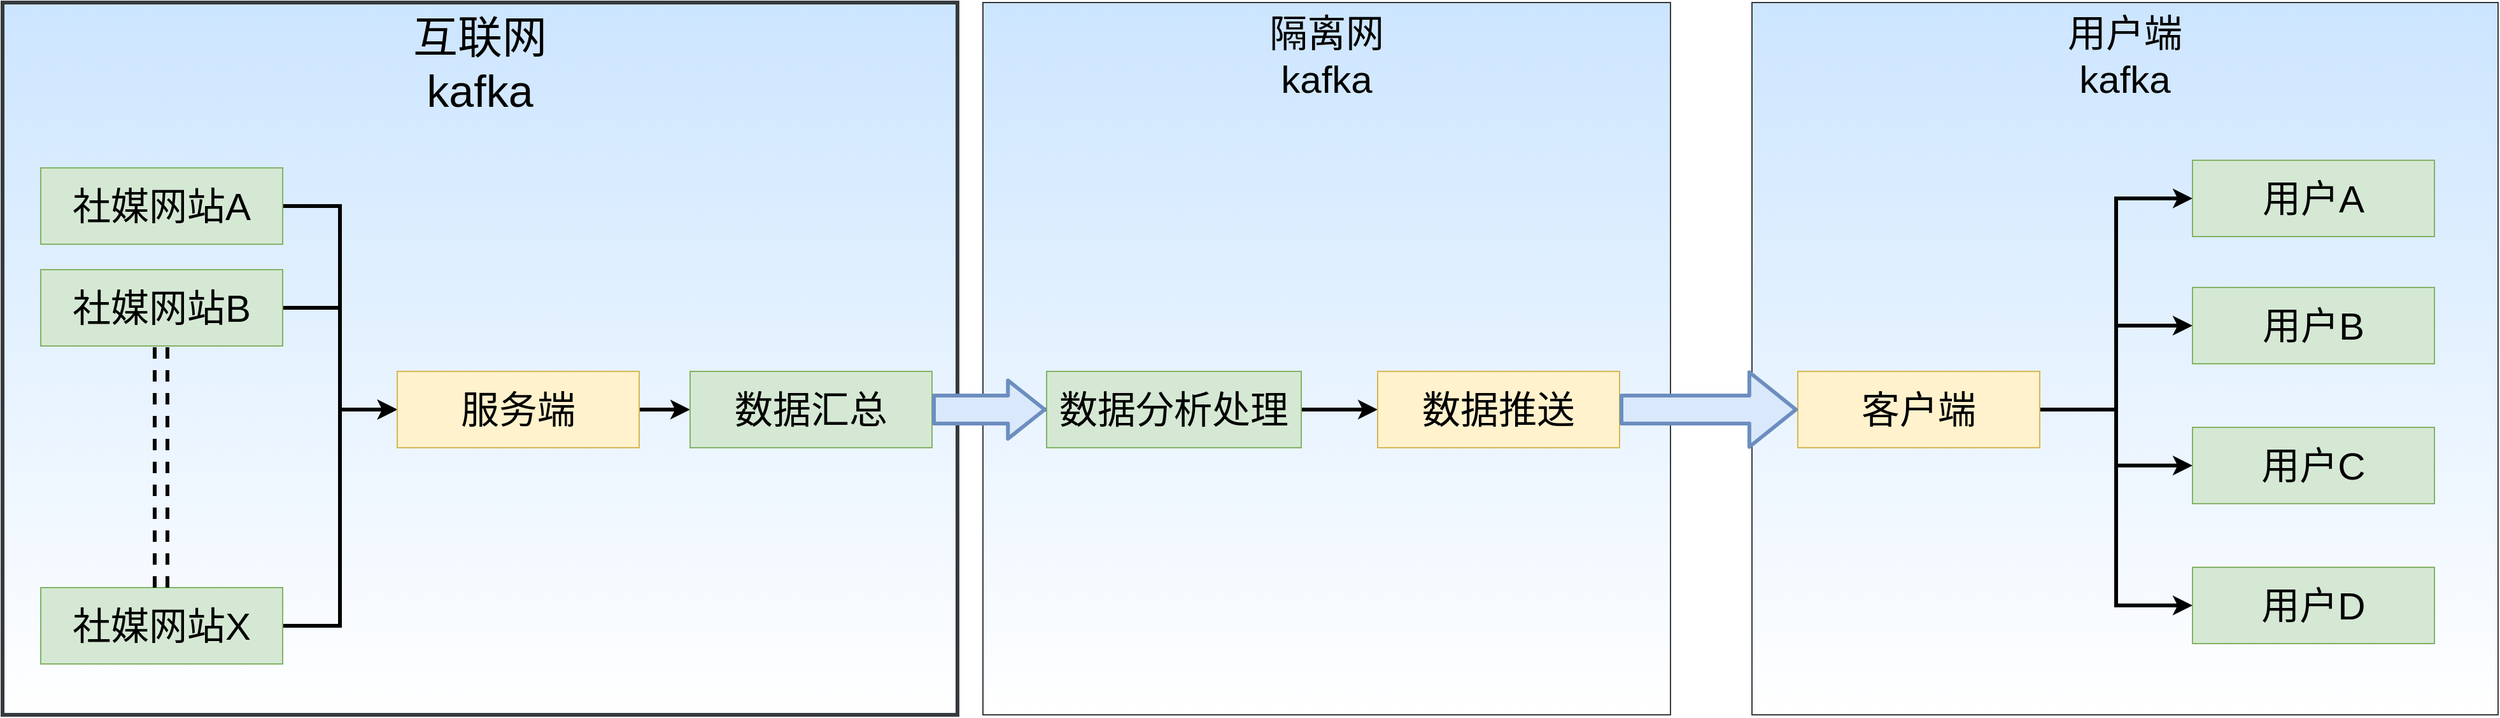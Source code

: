 <mxfile version="15.2.7" type="github">
  <diagram id="Qi181ilSzmn1dk1Nb8NO" name="第 1 页">
    <mxGraphModel dx="2777" dy="995" grid="1" gridSize="10" guides="1" tooltips="1" connect="1" arrows="1" fold="1" page="1" pageScale="1" pageWidth="1169" pageHeight="827" math="0" shadow="0">
      <root>
        <mxCell id="0" />
        <mxCell id="1" parent="0" />
        <mxCell id="bowVtqyJAtLdABrKM6QR-1" value="&lt;font style=&quot;font-size: 35px&quot;&gt;互联网&lt;br&gt;kafka&lt;/font&gt;" style="rounded=0;whiteSpace=wrap;html=1;fillColor=#cce5ff;strokeColor=#36393d;gradientColor=#ffffff;verticalAlign=top;strokeWidth=3;" vertex="1" parent="1">
          <mxGeometry y="100" width="750" height="560" as="geometry" />
        </mxCell>
        <mxCell id="bowVtqyJAtLdABrKM6QR-2" value="&lt;font style=&quot;font-size: 30px&quot;&gt;隔离网&lt;br&gt;kafka&lt;/font&gt;" style="rounded=0;whiteSpace=wrap;html=1;fillColor=#cce5ff;strokeColor=#36393d;gradientColor=#ffffff;verticalAlign=top;" vertex="1" parent="1">
          <mxGeometry x="770" y="100" width="540" height="560" as="geometry" />
        </mxCell>
        <mxCell id="bowVtqyJAtLdABrKM6QR-3" value="&lt;font style=&quot;font-size: 30px&quot;&gt;用户端&lt;br&gt;kafka&lt;/font&gt;" style="rounded=0;whiteSpace=wrap;html=1;fillColor=#cce5ff;strokeColor=#36393d;gradientColor=#ffffff;verticalAlign=top;" vertex="1" parent="1">
          <mxGeometry x="1374" y="100" width="586" height="560" as="geometry" />
        </mxCell>
        <mxCell id="bowVtqyJAtLdABrKM6QR-12" style="edgeStyle=orthogonalEdgeStyle;rounded=0;orthogonalLoop=1;jettySize=auto;html=1;exitX=1;exitY=0.5;exitDx=0;exitDy=0;entryX=0;entryY=0.5;entryDx=0;entryDy=0;strokeWidth=3;" edge="1" parent="1" source="bowVtqyJAtLdABrKM6QR-4" target="bowVtqyJAtLdABrKM6QR-11">
          <mxGeometry relative="1" as="geometry" />
        </mxCell>
        <mxCell id="bowVtqyJAtLdABrKM6QR-4" value="&lt;font style=&quot;font-size: 30px&quot;&gt;社媒网站A&lt;/font&gt;" style="rounded=0;whiteSpace=wrap;html=1;verticalAlign=middle;fillColor=#d5e8d4;strokeColor=#82b366;" vertex="1" parent="1">
          <mxGeometry x="30" y="230" width="190" height="60" as="geometry" />
        </mxCell>
        <mxCell id="bowVtqyJAtLdABrKM6QR-15" style="edgeStyle=orthogonalEdgeStyle;rounded=0;orthogonalLoop=1;jettySize=auto;html=1;exitX=1;exitY=0.5;exitDx=0;exitDy=0;entryX=0;entryY=0.5;entryDx=0;entryDy=0;strokeWidth=3;" edge="1" parent="1" source="bowVtqyJAtLdABrKM6QR-5" target="bowVtqyJAtLdABrKM6QR-11">
          <mxGeometry relative="1" as="geometry" />
        </mxCell>
        <mxCell id="bowVtqyJAtLdABrKM6QR-5" value="&lt;font style=&quot;font-size: 30px&quot;&gt;社媒网站B&lt;/font&gt;" style="rounded=0;whiteSpace=wrap;html=1;verticalAlign=middle;fillColor=#d5e8d4;strokeColor=#82b366;" vertex="1" parent="1">
          <mxGeometry x="30" y="310" width="190" height="60" as="geometry" />
        </mxCell>
        <mxCell id="bowVtqyJAtLdABrKM6QR-16" style="edgeStyle=orthogonalEdgeStyle;rounded=0;orthogonalLoop=1;jettySize=auto;html=1;exitX=1;exitY=0.5;exitDx=0;exitDy=0;entryX=0;entryY=0.5;entryDx=0;entryDy=0;strokeWidth=3;" edge="1" parent="1" source="bowVtqyJAtLdABrKM6QR-6" target="bowVtqyJAtLdABrKM6QR-11">
          <mxGeometry relative="1" as="geometry" />
        </mxCell>
        <mxCell id="bowVtqyJAtLdABrKM6QR-6" value="&lt;font style=&quot;font-size: 30px&quot;&gt;社媒网站X&lt;/font&gt;" style="rounded=0;whiteSpace=wrap;html=1;verticalAlign=middle;fillColor=#d5e8d4;strokeColor=#82b366;" vertex="1" parent="1">
          <mxGeometry x="30" y="560" width="190" height="60" as="geometry" />
        </mxCell>
        <mxCell id="bowVtqyJAtLdABrKM6QR-8" value="" style="endArrow=none;dashed=1;html=1;entryX=0.25;entryY=1;entryDx=0;entryDy=0;exitX=0.25;exitY=0;exitDx=0;exitDy=0;strokeWidth=3;" edge="1" parent="1">
          <mxGeometry width="50" height="50" relative="1" as="geometry">
            <mxPoint x="129.5" y="560" as="sourcePoint" />
            <mxPoint x="129.5" y="370" as="targetPoint" />
          </mxGeometry>
        </mxCell>
        <mxCell id="bowVtqyJAtLdABrKM6QR-9" value="" style="endArrow=none;dashed=1;html=1;entryX=0.25;entryY=1;entryDx=0;entryDy=0;exitX=0.25;exitY=0;exitDx=0;exitDy=0;strokeWidth=3;" edge="1" parent="1">
          <mxGeometry width="50" height="50" relative="1" as="geometry">
            <mxPoint x="119.5" y="560" as="sourcePoint" />
            <mxPoint x="119.5" y="370" as="targetPoint" />
          </mxGeometry>
        </mxCell>
        <mxCell id="bowVtqyJAtLdABrKM6QR-21" style="edgeStyle=orthogonalEdgeStyle;rounded=0;orthogonalLoop=1;jettySize=auto;html=1;exitX=1;exitY=0.5;exitDx=0;exitDy=0;entryX=0;entryY=0.5;entryDx=0;entryDy=0;strokeWidth=3;" edge="1" parent="1" source="bowVtqyJAtLdABrKM6QR-11" target="bowVtqyJAtLdABrKM6QR-17">
          <mxGeometry relative="1" as="geometry" />
        </mxCell>
        <mxCell id="bowVtqyJAtLdABrKM6QR-11" value="&lt;font style=&quot;font-size: 30px&quot;&gt;服务端&lt;/font&gt;" style="rounded=0;whiteSpace=wrap;html=1;verticalAlign=middle;fillColor=#fff2cc;strokeColor=#d6b656;" vertex="1" parent="1">
          <mxGeometry x="310" y="390" width="190" height="60" as="geometry" />
        </mxCell>
        <mxCell id="bowVtqyJAtLdABrKM6QR-17" value="&lt;font style=&quot;font-size: 30px&quot;&gt;数据汇总&lt;/font&gt;" style="rounded=0;whiteSpace=wrap;html=1;verticalAlign=middle;fillColor=#d5e8d4;strokeColor=#82b366;" vertex="1" parent="1">
          <mxGeometry x="540" y="390" width="190" height="60" as="geometry" />
        </mxCell>
        <mxCell id="bowVtqyJAtLdABrKM6QR-24" value="" style="edgeStyle=orthogonalEdgeStyle;rounded=0;orthogonalLoop=1;jettySize=auto;html=1;strokeWidth=3;" edge="1" parent="1" source="bowVtqyJAtLdABrKM6QR-22" target="bowVtqyJAtLdABrKM6QR-17">
          <mxGeometry relative="1" as="geometry" />
        </mxCell>
        <mxCell id="bowVtqyJAtLdABrKM6QR-26" style="edgeStyle=orthogonalEdgeStyle;rounded=0;orthogonalLoop=1;jettySize=auto;html=1;exitX=1;exitY=0.5;exitDx=0;exitDy=0;entryX=0;entryY=0.5;entryDx=0;entryDy=0;strokeWidth=3;" edge="1" parent="1" source="bowVtqyJAtLdABrKM6QR-22" target="bowVtqyJAtLdABrKM6QR-25">
          <mxGeometry relative="1" as="geometry" />
        </mxCell>
        <mxCell id="bowVtqyJAtLdABrKM6QR-22" value="&lt;font style=&quot;font-size: 30px&quot;&gt;数据分析处理&lt;/font&gt;" style="rounded=0;whiteSpace=wrap;html=1;verticalAlign=middle;fillColor=#d5e8d4;strokeColor=#82b366;" vertex="1" parent="1">
          <mxGeometry x="820" y="390" width="200" height="60" as="geometry" />
        </mxCell>
        <mxCell id="bowVtqyJAtLdABrKM6QR-23" value="" style="shape=flexArrow;endArrow=classic;html=1;strokeWidth=3;width=20;endSize=8.62;entryX=0;entryY=0.5;entryDx=0;entryDy=0;exitX=1;exitY=0.5;exitDx=0;exitDy=0;endWidth=20.833;fillColor=#dae8fc;strokeColor=#6c8ebf;" edge="1" parent="1" source="bowVtqyJAtLdABrKM6QR-17" target="bowVtqyJAtLdABrKM6QR-22">
          <mxGeometry width="50" height="50" relative="1" as="geometry">
            <mxPoint x="790" y="370" as="sourcePoint" />
            <mxPoint x="820" y="330" as="targetPoint" />
          </mxGeometry>
        </mxCell>
        <mxCell id="bowVtqyJAtLdABrKM6QR-25" value="&lt;font style=&quot;font-size: 30px&quot;&gt;数据推送&lt;/font&gt;" style="rounded=0;whiteSpace=wrap;html=1;verticalAlign=middle;fillColor=#fff2cc;strokeColor=#d6b656;" vertex="1" parent="1">
          <mxGeometry x="1080" y="390" width="190" height="60" as="geometry" />
        </mxCell>
        <mxCell id="bowVtqyJAtLdABrKM6QR-32" style="edgeStyle=orthogonalEdgeStyle;rounded=0;orthogonalLoop=1;jettySize=auto;html=1;exitX=1;exitY=0.5;exitDx=0;exitDy=0;entryX=0;entryY=0.5;entryDx=0;entryDy=0;strokeWidth=3;" edge="1" parent="1" source="bowVtqyJAtLdABrKM6QR-27" target="bowVtqyJAtLdABrKM6QR-28">
          <mxGeometry relative="1" as="geometry" />
        </mxCell>
        <mxCell id="bowVtqyJAtLdABrKM6QR-33" style="edgeStyle=orthogonalEdgeStyle;rounded=0;orthogonalLoop=1;jettySize=auto;html=1;exitX=1;exitY=0.5;exitDx=0;exitDy=0;entryX=0;entryY=0.5;entryDx=0;entryDy=0;strokeWidth=3;" edge="1" parent="1" source="bowVtqyJAtLdABrKM6QR-27" target="bowVtqyJAtLdABrKM6QR-29">
          <mxGeometry relative="1" as="geometry" />
        </mxCell>
        <mxCell id="bowVtqyJAtLdABrKM6QR-34" style="edgeStyle=orthogonalEdgeStyle;rounded=0;orthogonalLoop=1;jettySize=auto;html=1;exitX=1;exitY=0.5;exitDx=0;exitDy=0;entryX=0;entryY=0.5;entryDx=0;entryDy=0;strokeWidth=3;" edge="1" parent="1" source="bowVtqyJAtLdABrKM6QR-27" target="bowVtqyJAtLdABrKM6QR-30">
          <mxGeometry relative="1" as="geometry" />
        </mxCell>
        <mxCell id="bowVtqyJAtLdABrKM6QR-35" style="edgeStyle=orthogonalEdgeStyle;rounded=0;orthogonalLoop=1;jettySize=auto;html=1;exitX=1;exitY=0.5;exitDx=0;exitDy=0;entryX=0;entryY=0.5;entryDx=0;entryDy=0;strokeWidth=3;" edge="1" parent="1" source="bowVtqyJAtLdABrKM6QR-27" target="bowVtqyJAtLdABrKM6QR-31">
          <mxGeometry relative="1" as="geometry" />
        </mxCell>
        <mxCell id="bowVtqyJAtLdABrKM6QR-27" value="&lt;span style=&quot;font-size: 30px&quot;&gt;客户端&lt;/span&gt;" style="rounded=0;whiteSpace=wrap;html=1;verticalAlign=middle;fillColor=#fff2cc;strokeColor=#d6b656;" vertex="1" parent="1">
          <mxGeometry x="1410" y="390" width="190" height="60" as="geometry" />
        </mxCell>
        <mxCell id="bowVtqyJAtLdABrKM6QR-28" value="&lt;font style=&quot;font-size: 30px&quot;&gt;用户A&lt;/font&gt;" style="rounded=0;whiteSpace=wrap;html=1;verticalAlign=middle;fillColor=#d5e8d4;strokeColor=#82b366;" vertex="1" parent="1">
          <mxGeometry x="1720" y="224" width="190" height="60" as="geometry" />
        </mxCell>
        <mxCell id="bowVtqyJAtLdABrKM6QR-29" value="&lt;font style=&quot;font-size: 30px&quot;&gt;用户B&lt;/font&gt;" style="rounded=0;whiteSpace=wrap;html=1;verticalAlign=middle;fillColor=#d5e8d4;strokeColor=#82b366;" vertex="1" parent="1">
          <mxGeometry x="1720" y="324" width="190" height="60" as="geometry" />
        </mxCell>
        <mxCell id="bowVtqyJAtLdABrKM6QR-30" value="&lt;font style=&quot;font-size: 30px&quot;&gt;用户C&lt;/font&gt;" style="rounded=0;whiteSpace=wrap;html=1;verticalAlign=middle;fillColor=#d5e8d4;strokeColor=#82b366;" vertex="1" parent="1">
          <mxGeometry x="1720" y="434" width="190" height="60" as="geometry" />
        </mxCell>
        <mxCell id="bowVtqyJAtLdABrKM6QR-31" value="&lt;font style=&quot;font-size: 30px&quot;&gt;用户D&lt;/font&gt;" style="rounded=0;whiteSpace=wrap;html=1;verticalAlign=middle;fillColor=#d5e8d4;strokeColor=#82b366;" vertex="1" parent="1">
          <mxGeometry x="1720" y="544" width="190" height="60" as="geometry" />
        </mxCell>
        <mxCell id="bowVtqyJAtLdABrKM6QR-36" value="" style="shape=flexArrow;endArrow=classic;html=1;strokeWidth=3;width=20;endSize=11.19;entryX=0;entryY=0.5;entryDx=0;entryDy=0;endWidth=33.725;fillColor=#dae8fc;strokeColor=#6c8ebf;exitX=1;exitY=0.5;exitDx=0;exitDy=0;" edge="1" parent="1" source="bowVtqyJAtLdABrKM6QR-25" target="bowVtqyJAtLdABrKM6QR-27">
          <mxGeometry width="50" height="50" relative="1" as="geometry">
            <mxPoint x="1030" y="530" as="sourcePoint" />
            <mxPoint x="1120" y="530" as="targetPoint" />
          </mxGeometry>
        </mxCell>
      </root>
    </mxGraphModel>
  </diagram>
</mxfile>
